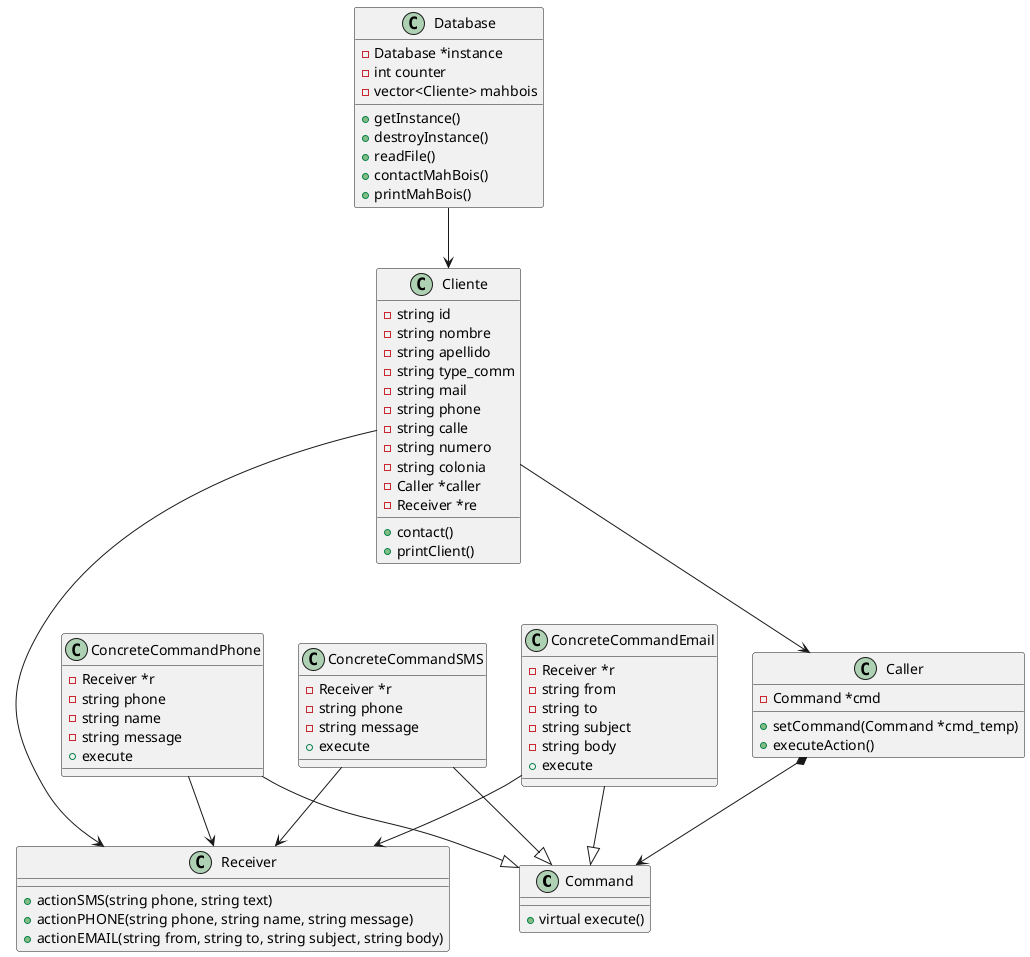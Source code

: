 @startuml
class Command{
    +virtual execute()
}
class Receiver{
    +actionSMS(string phone, string text)
    +actionPHONE(string phone, string name, string message)
    +actionEMAIL(string from, string to, string subject, string body)
}
class Caller{
    -Command *cmd
    +setCommand(Command *cmd_temp)
    +executeAction()
}
class ConcreteCommandPhone{
    -Receiver *r
    -string phone
    -string name
    -string message
    +execute
}
class ConcreteCommandSMS{
    -Receiver *r
    -string phone
    -string message
    +execute
}
class ConcreteCommandEmail{
    -Receiver *r
    -string from
    -string to
    -string subject
    -string body
    +execute
}
class Cliente{
    -string id
    -string nombre
    -string apellido
    -string type_comm
    -string mail
    -string phone 
    -string calle 
    -string numero 
    -string colonia 
    -Caller *caller
    -Receiver *re
    +contact()
    +printClient()
}
class Database{
    -Database *instance
    -int counter
    -vector<Cliente> mahbois
    +getInstance()
    +destroyInstance()
    +readFile()
    +contactMahBois()
    +printMahBois()
}


Caller *--> Command
ConcreteCommandPhone --|>Command
ConcreteCommandSMS --|>Command
ConcreteCommandEmail --|>Command
ConcreteCommandPhone --> Receiver
ConcreteCommandSMS --> Receiver
ConcreteCommandEmail --> Receiver
Cliente --> Receiver
Cliente --> Caller
Database --> Cliente
@enduml